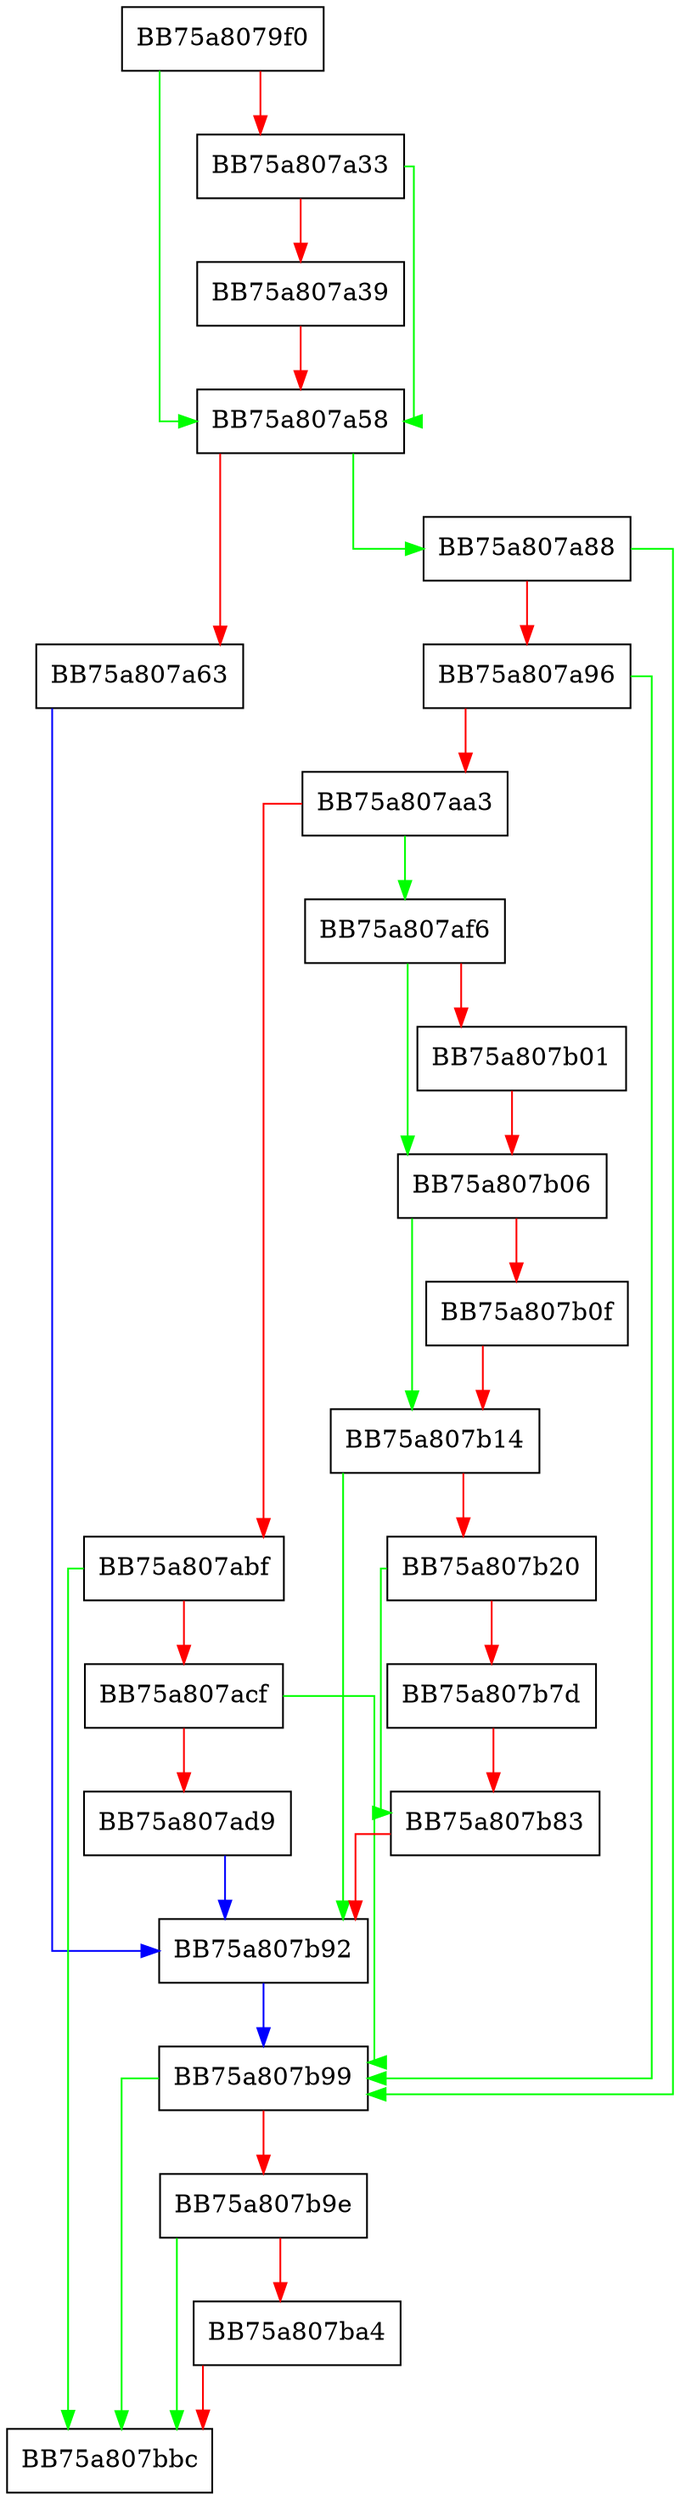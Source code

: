 digraph OpenFile {
  node [shape="box"];
  graph [splines=ortho];
  BB75a8079f0 -> BB75a807a58 [color="green"];
  BB75a8079f0 -> BB75a807a33 [color="red"];
  BB75a807a33 -> BB75a807a58 [color="green"];
  BB75a807a33 -> BB75a807a39 [color="red"];
  BB75a807a39 -> BB75a807a58 [color="red"];
  BB75a807a58 -> BB75a807a88 [color="green"];
  BB75a807a58 -> BB75a807a63 [color="red"];
  BB75a807a63 -> BB75a807b92 [color="blue"];
  BB75a807a88 -> BB75a807b99 [color="green"];
  BB75a807a88 -> BB75a807a96 [color="red"];
  BB75a807a96 -> BB75a807b99 [color="green"];
  BB75a807a96 -> BB75a807aa3 [color="red"];
  BB75a807aa3 -> BB75a807af6 [color="green"];
  BB75a807aa3 -> BB75a807abf [color="red"];
  BB75a807abf -> BB75a807bbc [color="green"];
  BB75a807abf -> BB75a807acf [color="red"];
  BB75a807acf -> BB75a807b99 [color="green"];
  BB75a807acf -> BB75a807ad9 [color="red"];
  BB75a807ad9 -> BB75a807b92 [color="blue"];
  BB75a807af6 -> BB75a807b06 [color="green"];
  BB75a807af6 -> BB75a807b01 [color="red"];
  BB75a807b01 -> BB75a807b06 [color="red"];
  BB75a807b06 -> BB75a807b14 [color="green"];
  BB75a807b06 -> BB75a807b0f [color="red"];
  BB75a807b0f -> BB75a807b14 [color="red"];
  BB75a807b14 -> BB75a807b92 [color="green"];
  BB75a807b14 -> BB75a807b20 [color="red"];
  BB75a807b20 -> BB75a807b83 [color="green"];
  BB75a807b20 -> BB75a807b7d [color="red"];
  BB75a807b7d -> BB75a807b83 [color="red"];
  BB75a807b83 -> BB75a807b92 [color="red"];
  BB75a807b92 -> BB75a807b99 [color="blue"];
  BB75a807b99 -> BB75a807bbc [color="green"];
  BB75a807b99 -> BB75a807b9e [color="red"];
  BB75a807b9e -> BB75a807bbc [color="green"];
  BB75a807b9e -> BB75a807ba4 [color="red"];
  BB75a807ba4 -> BB75a807bbc [color="red"];
}